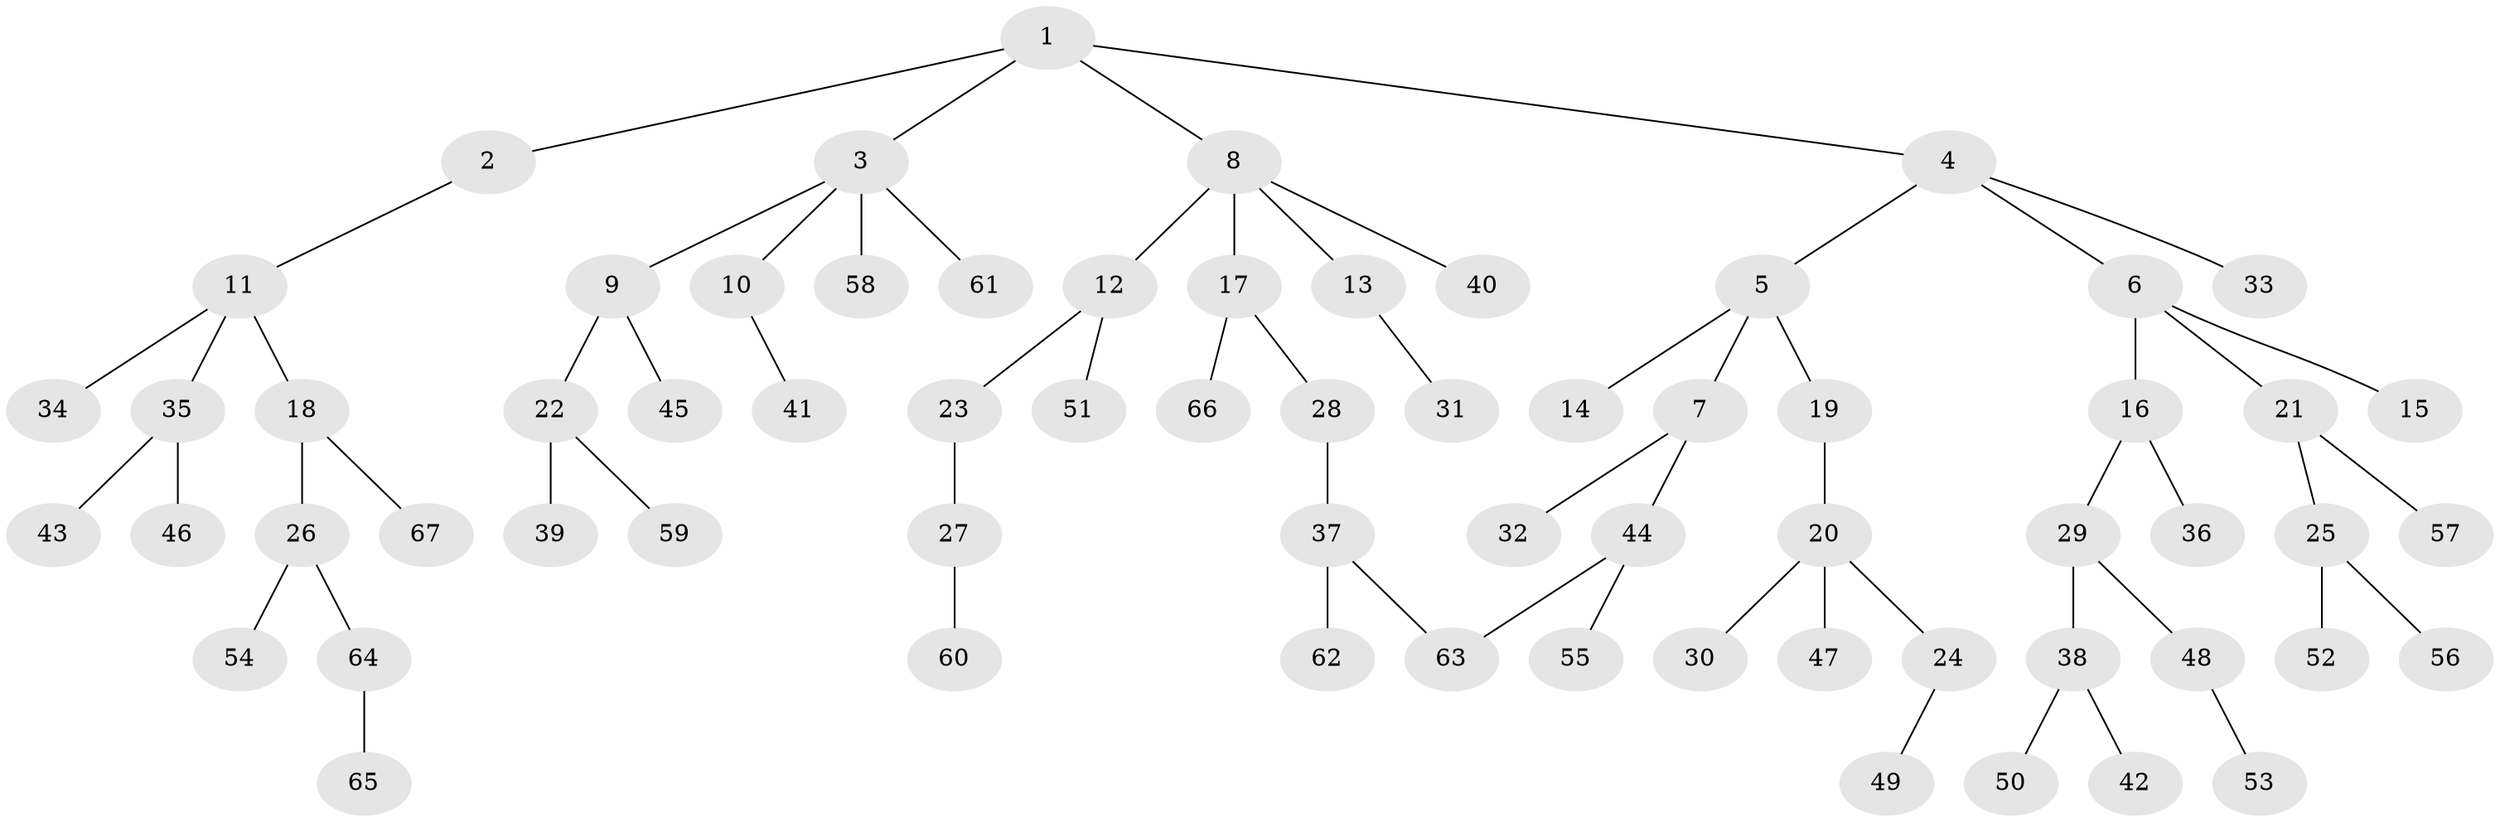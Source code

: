 // coarse degree distribution, {7: 0.06060606060606061, 4: 0.09090909090909091, 3: 0.09090909090909091, 2: 0.18181818181818182, 1: 0.5757575757575758}
// Generated by graph-tools (version 1.1) at 2025/17/03/04/25 18:17:13]
// undirected, 67 vertices, 67 edges
graph export_dot {
graph [start="1"]
  node [color=gray90,style=filled];
  1;
  2;
  3;
  4;
  5;
  6;
  7;
  8;
  9;
  10;
  11;
  12;
  13;
  14;
  15;
  16;
  17;
  18;
  19;
  20;
  21;
  22;
  23;
  24;
  25;
  26;
  27;
  28;
  29;
  30;
  31;
  32;
  33;
  34;
  35;
  36;
  37;
  38;
  39;
  40;
  41;
  42;
  43;
  44;
  45;
  46;
  47;
  48;
  49;
  50;
  51;
  52;
  53;
  54;
  55;
  56;
  57;
  58;
  59;
  60;
  61;
  62;
  63;
  64;
  65;
  66;
  67;
  1 -- 2;
  1 -- 3;
  1 -- 4;
  1 -- 8;
  2 -- 11;
  3 -- 9;
  3 -- 10;
  3 -- 58;
  3 -- 61;
  4 -- 5;
  4 -- 6;
  4 -- 33;
  5 -- 7;
  5 -- 14;
  5 -- 19;
  6 -- 15;
  6 -- 16;
  6 -- 21;
  7 -- 32;
  7 -- 44;
  8 -- 12;
  8 -- 13;
  8 -- 17;
  8 -- 40;
  9 -- 22;
  9 -- 45;
  10 -- 41;
  11 -- 18;
  11 -- 34;
  11 -- 35;
  12 -- 23;
  12 -- 51;
  13 -- 31;
  16 -- 29;
  16 -- 36;
  17 -- 28;
  17 -- 66;
  18 -- 26;
  18 -- 67;
  19 -- 20;
  20 -- 24;
  20 -- 30;
  20 -- 47;
  21 -- 25;
  21 -- 57;
  22 -- 39;
  22 -- 59;
  23 -- 27;
  24 -- 49;
  25 -- 52;
  25 -- 56;
  26 -- 54;
  26 -- 64;
  27 -- 60;
  28 -- 37;
  29 -- 38;
  29 -- 48;
  35 -- 43;
  35 -- 46;
  37 -- 62;
  37 -- 63;
  38 -- 42;
  38 -- 50;
  44 -- 55;
  44 -- 63;
  48 -- 53;
  64 -- 65;
}
